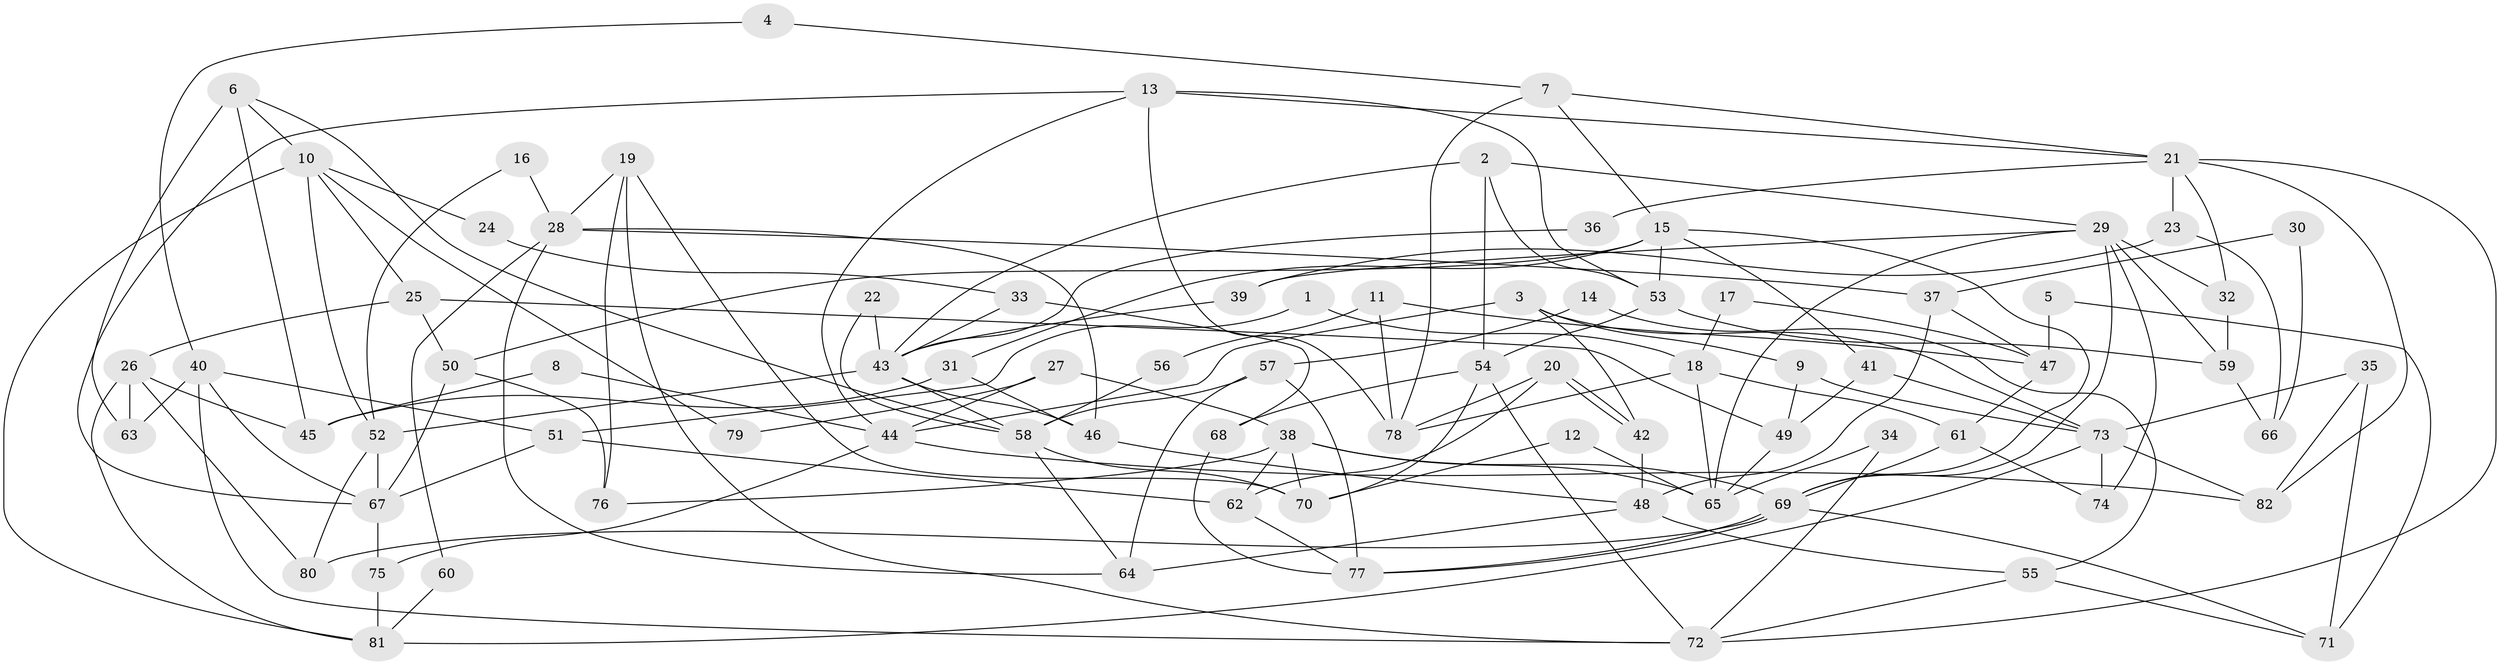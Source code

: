 // coarse degree distribution, {2: 0.19298245614035087, 4: 0.19298245614035087, 3: 0.21052631578947367, 7: 0.08771929824561403, 8: 0.07017543859649122, 9: 0.03508771929824561, 11: 0.017543859649122806, 6: 0.10526315789473684, 16: 0.017543859649122806, 5: 0.07017543859649122}
// Generated by graph-tools (version 1.1) at 2025/18/03/04/25 18:18:36]
// undirected, 82 vertices, 164 edges
graph export_dot {
graph [start="1"]
  node [color=gray90,style=filled];
  1;
  2;
  3;
  4;
  5;
  6;
  7;
  8;
  9;
  10;
  11;
  12;
  13;
  14;
  15;
  16;
  17;
  18;
  19;
  20;
  21;
  22;
  23;
  24;
  25;
  26;
  27;
  28;
  29;
  30;
  31;
  32;
  33;
  34;
  35;
  36;
  37;
  38;
  39;
  40;
  41;
  42;
  43;
  44;
  45;
  46;
  47;
  48;
  49;
  50;
  51;
  52;
  53;
  54;
  55;
  56;
  57;
  58;
  59;
  60;
  61;
  62;
  63;
  64;
  65;
  66;
  67;
  68;
  69;
  70;
  71;
  72;
  73;
  74;
  75;
  76;
  77;
  78;
  79;
  80;
  81;
  82;
  1 -- 51;
  1 -- 18;
  2 -- 54;
  2 -- 29;
  2 -- 43;
  2 -- 53;
  3 -- 44;
  3 -- 9;
  3 -- 42;
  3 -- 73;
  4 -- 7;
  4 -- 40;
  5 -- 47;
  5 -- 71;
  6 -- 10;
  6 -- 45;
  6 -- 58;
  6 -- 63;
  7 -- 21;
  7 -- 15;
  7 -- 78;
  8 -- 45;
  8 -- 44;
  9 -- 73;
  9 -- 49;
  10 -- 25;
  10 -- 81;
  10 -- 24;
  10 -- 52;
  10 -- 79;
  11 -- 47;
  11 -- 78;
  11 -- 56;
  12 -- 70;
  12 -- 65;
  13 -- 78;
  13 -- 21;
  13 -- 44;
  13 -- 53;
  13 -- 67;
  14 -- 55;
  14 -- 57;
  15 -- 69;
  15 -- 53;
  15 -- 31;
  15 -- 41;
  15 -- 50;
  16 -- 52;
  16 -- 28;
  17 -- 18;
  17 -- 47;
  18 -- 65;
  18 -- 78;
  18 -- 61;
  19 -- 70;
  19 -- 76;
  19 -- 28;
  19 -- 72;
  20 -- 62;
  20 -- 42;
  20 -- 42;
  20 -- 78;
  21 -- 72;
  21 -- 82;
  21 -- 23;
  21 -- 32;
  21 -- 36;
  22 -- 43;
  22 -- 58;
  23 -- 39;
  23 -- 66;
  24 -- 33;
  25 -- 49;
  25 -- 50;
  25 -- 26;
  26 -- 63;
  26 -- 45;
  26 -- 80;
  26 -- 81;
  27 -- 38;
  27 -- 44;
  27 -- 79;
  28 -- 46;
  28 -- 37;
  28 -- 60;
  28 -- 64;
  29 -- 69;
  29 -- 59;
  29 -- 32;
  29 -- 39;
  29 -- 65;
  29 -- 74;
  30 -- 37;
  30 -- 66;
  31 -- 46;
  31 -- 45;
  32 -- 59;
  33 -- 68;
  33 -- 43;
  34 -- 65;
  34 -- 72;
  35 -- 71;
  35 -- 82;
  35 -- 73;
  36 -- 43;
  37 -- 48;
  37 -- 47;
  38 -- 62;
  38 -- 69;
  38 -- 65;
  38 -- 70;
  38 -- 76;
  39 -- 43;
  40 -- 67;
  40 -- 72;
  40 -- 51;
  40 -- 63;
  41 -- 73;
  41 -- 49;
  42 -- 48;
  43 -- 52;
  43 -- 46;
  43 -- 58;
  44 -- 75;
  44 -- 82;
  46 -- 48;
  47 -- 61;
  48 -- 64;
  48 -- 55;
  49 -- 65;
  50 -- 67;
  50 -- 76;
  51 -- 67;
  51 -- 62;
  52 -- 80;
  52 -- 67;
  53 -- 54;
  53 -- 59;
  54 -- 70;
  54 -- 68;
  54 -- 72;
  55 -- 72;
  55 -- 71;
  56 -- 58;
  57 -- 64;
  57 -- 58;
  57 -- 77;
  58 -- 64;
  58 -- 70;
  59 -- 66;
  60 -- 81;
  61 -- 74;
  61 -- 69;
  62 -- 77;
  67 -- 75;
  68 -- 77;
  69 -- 77;
  69 -- 77;
  69 -- 71;
  69 -- 80;
  73 -- 74;
  73 -- 81;
  73 -- 82;
  75 -- 81;
}

